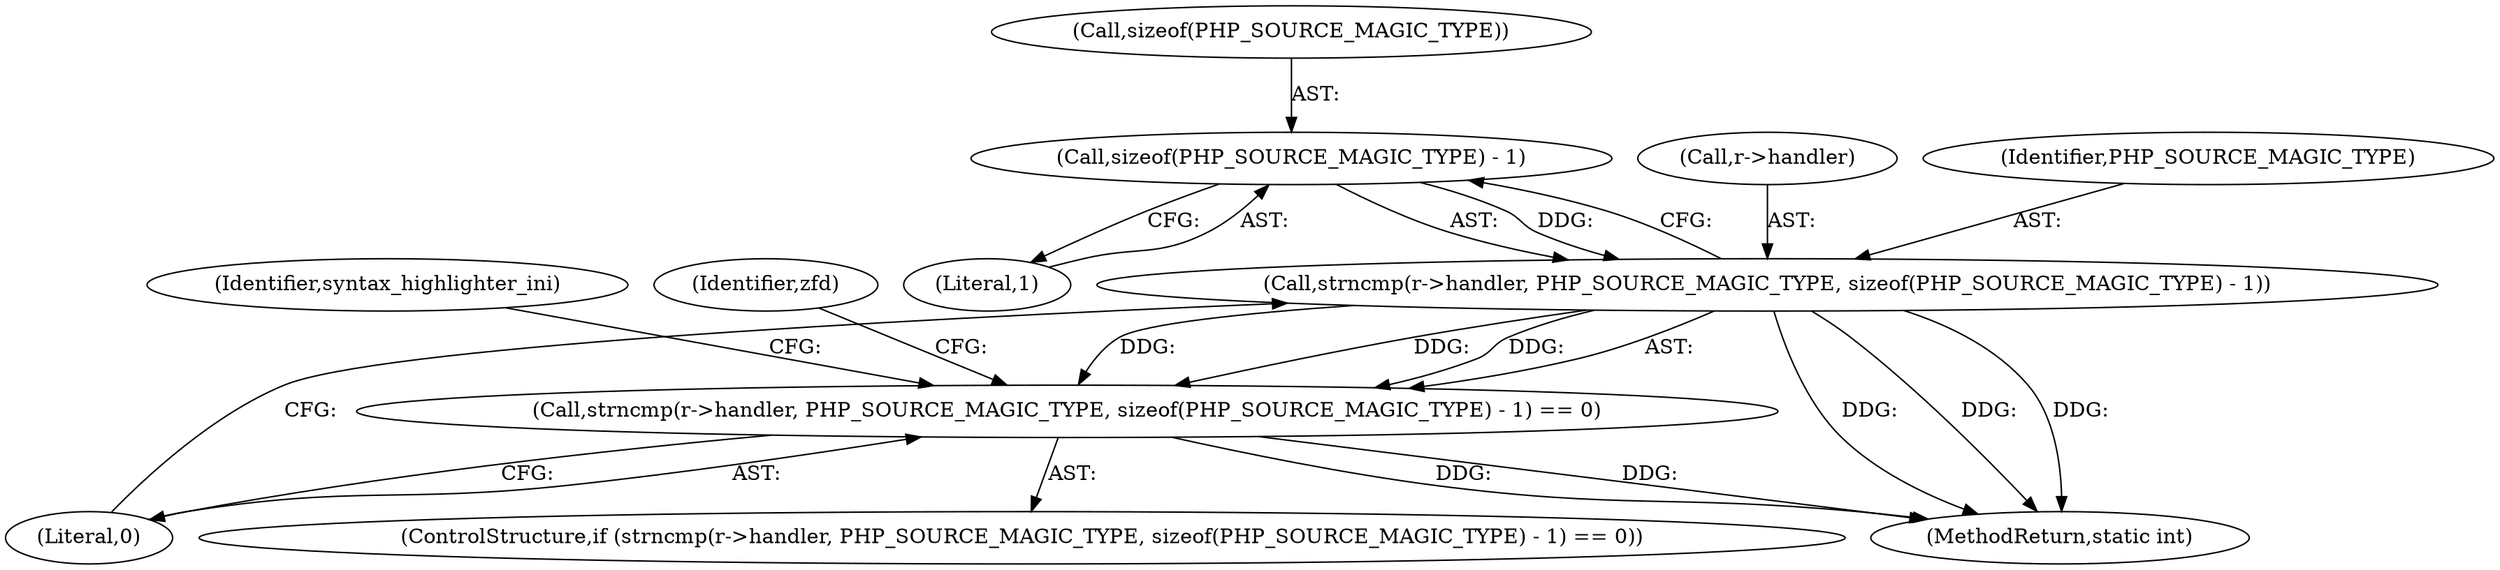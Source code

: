 digraph "0_php-src_23b057742e3cf199612fa8050ae86cae675e214e@API" {
"1000435" [label="(Call,sizeof(PHP_SOURCE_MAGIC_TYPE) - 1)"];
"1000430" [label="(Call,strncmp(r->handler, PHP_SOURCE_MAGIC_TYPE, sizeof(PHP_SOURCE_MAGIC_TYPE) - 1))"];
"1000429" [label="(Call,strncmp(r->handler, PHP_SOURCE_MAGIC_TYPE, sizeof(PHP_SOURCE_MAGIC_TYPE) - 1) == 0)"];
"1000430" [label="(Call,strncmp(r->handler, PHP_SOURCE_MAGIC_TYPE, sizeof(PHP_SOURCE_MAGIC_TYPE) - 1))"];
"1000438" [label="(Literal,1)"];
"1000439" [label="(Literal,0)"];
"1000444" [label="(Identifier,syntax_highlighter_ini)"];
"1000431" [label="(Call,r->handler)"];
"1000429" [label="(Call,strncmp(r->handler, PHP_SOURCE_MAGIC_TYPE, sizeof(PHP_SOURCE_MAGIC_TYPE) - 1) == 0)"];
"1000543" [label="(MethodReturn,static int)"];
"1000450" [label="(Identifier,zfd)"];
"1000434" [label="(Identifier,PHP_SOURCE_MAGIC_TYPE)"];
"1000435" [label="(Call,sizeof(PHP_SOURCE_MAGIC_TYPE) - 1)"];
"1000428" [label="(ControlStructure,if (strncmp(r->handler, PHP_SOURCE_MAGIC_TYPE, sizeof(PHP_SOURCE_MAGIC_TYPE) - 1) == 0))"];
"1000436" [label="(Call,sizeof(PHP_SOURCE_MAGIC_TYPE))"];
"1000435" -> "1000430"  [label="AST: "];
"1000435" -> "1000438"  [label="CFG: "];
"1000436" -> "1000435"  [label="AST: "];
"1000438" -> "1000435"  [label="AST: "];
"1000430" -> "1000435"  [label="CFG: "];
"1000435" -> "1000430"  [label="DDG: "];
"1000430" -> "1000429"  [label="AST: "];
"1000431" -> "1000430"  [label="AST: "];
"1000434" -> "1000430"  [label="AST: "];
"1000439" -> "1000430"  [label="CFG: "];
"1000430" -> "1000543"  [label="DDG: "];
"1000430" -> "1000543"  [label="DDG: "];
"1000430" -> "1000543"  [label="DDG: "];
"1000430" -> "1000429"  [label="DDG: "];
"1000430" -> "1000429"  [label="DDG: "];
"1000430" -> "1000429"  [label="DDG: "];
"1000429" -> "1000428"  [label="AST: "];
"1000429" -> "1000439"  [label="CFG: "];
"1000439" -> "1000429"  [label="AST: "];
"1000444" -> "1000429"  [label="CFG: "];
"1000450" -> "1000429"  [label="CFG: "];
"1000429" -> "1000543"  [label="DDG: "];
"1000429" -> "1000543"  [label="DDG: "];
}
